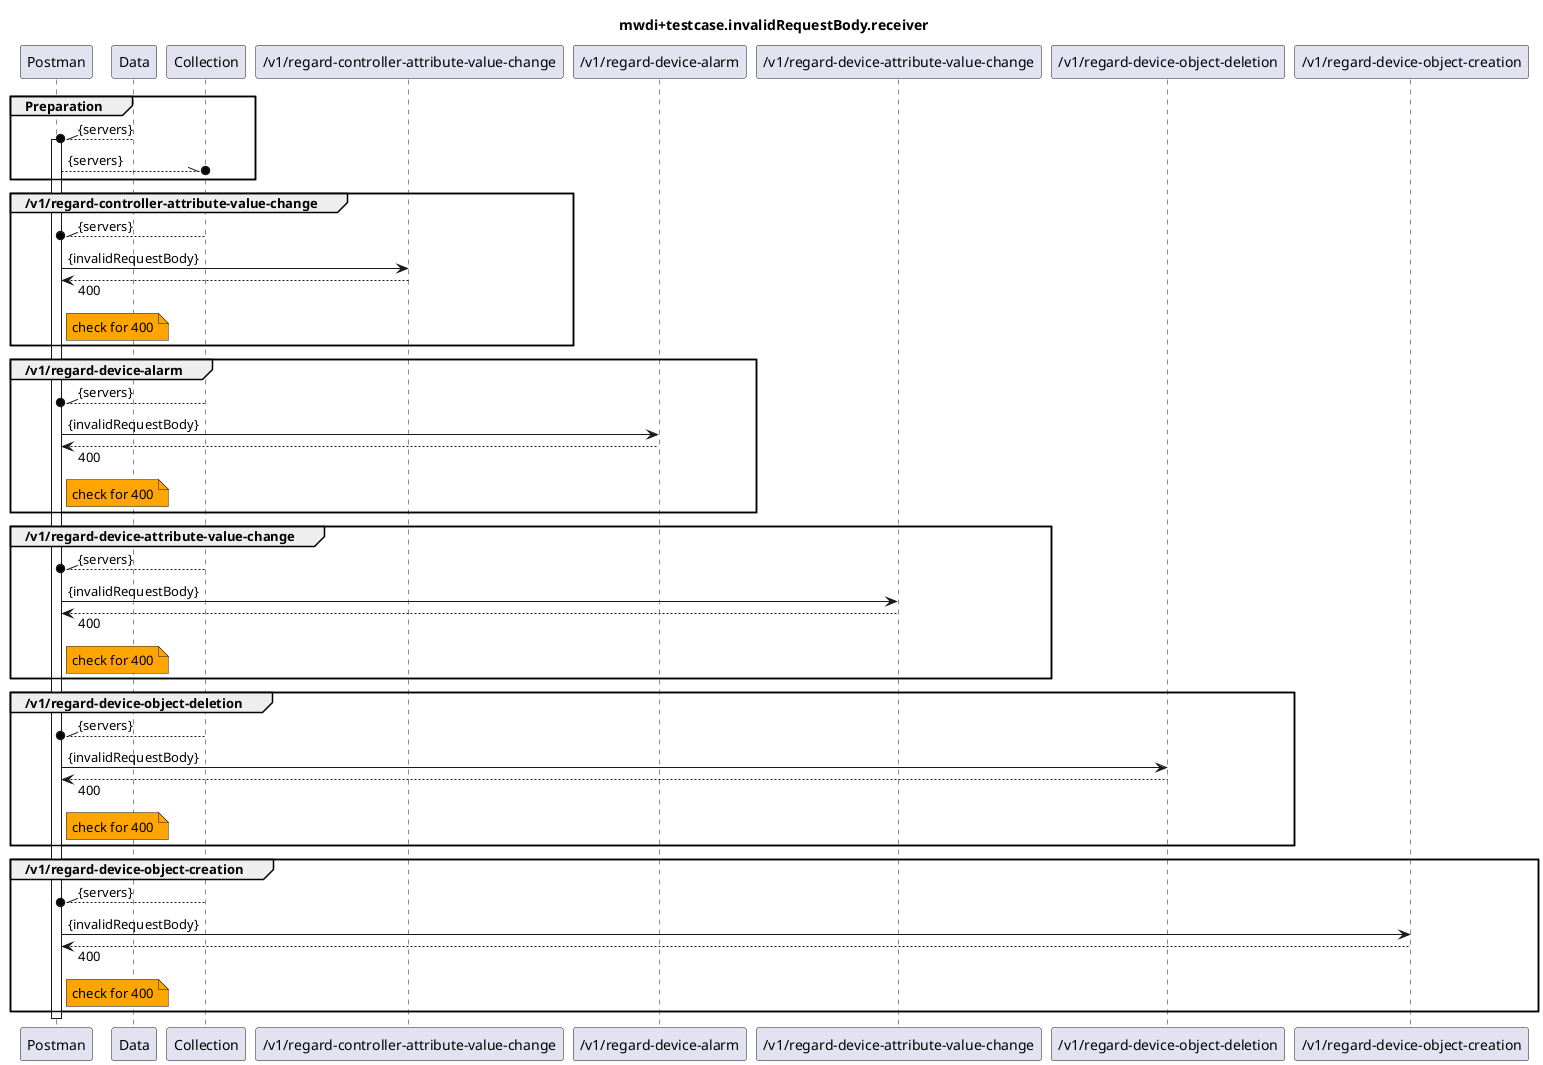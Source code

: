 @startuml mwdi+diagram.invalidRequestBody.receiver
skinparam responseMessageBelowArrow true

title
mwdi+testcase.invalidRequestBody.receiver
end title

participant "Postman" as Postman
participant "Data" as Data
participant "Collection" as Collection

participant "/v1/regard-controller-attribute-value-change" as RCAVC
participant "/v1/regard-device-alarm" as RDA
participant "/v1/regard-device-attribute-value-change" as RDAVC
participant "/v1/regard-device-object-deletion" as RDOD
participant "/v1/regard-device-object-creation" as RDOC

group Preparation
  Data --\\o Postman : {servers}
  activate Postman
  Postman --\\o Collection : {servers}
end

group /v1/regard-controller-attribute-value-change
  Collection --\\o Postman : {servers}
  Postman -> RCAVC : {invalidRequestBody}
  Postman <-- RCAVC : 400
  note right Postman #Orange
    check for 400
  end note
end

group /v1/regard-device-alarm
  Collection --\\o Postman : {servers}
  Postman -> RDA : {invalidRequestBody}
  Postman <-- RDA : 400
  note right Postman #Orange
    check for 400
  end note
end

group /v1/regard-device-attribute-value-change
  Collection --\\o Postman : {servers}
  Postman -> RDAVC : {invalidRequestBody}
  Postman <-- RDAVC : 400
  note right Postman #Orange
    check for 400
  end note
end

group /v1/regard-device-object-deletion
  Collection --\\o Postman : {servers}
  Postman -> RDOD : {invalidRequestBody}
  Postman <-- RDOD : 400
  note right Postman #Orange
    check for 400
  end note
end

group /v1/regard-device-object-creation
  Collection --\\o Postman : {servers}
  Postman -> RDOC : {invalidRequestBody}
  Postman <-- RDOC : 400
  note right Postman #Orange
    check for 400
  end note
end

deactivate Postman

@enduml
